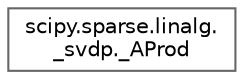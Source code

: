 digraph "Graphical Class Hierarchy"
{
 // LATEX_PDF_SIZE
  bgcolor="transparent";
  edge [fontname=Helvetica,fontsize=10,labelfontname=Helvetica,labelfontsize=10];
  node [fontname=Helvetica,fontsize=10,shape=box,height=0.2,width=0.4];
  rankdir="LR";
  Node0 [id="Node000000",label="scipy.sparse.linalg.\l_svdp._AProd",height=0.2,width=0.4,color="grey40", fillcolor="white", style="filled",URL="$db/d49/classscipy_1_1sparse_1_1linalg_1_1__svdp_1_1__AProd.html",tooltip=" "];
}
